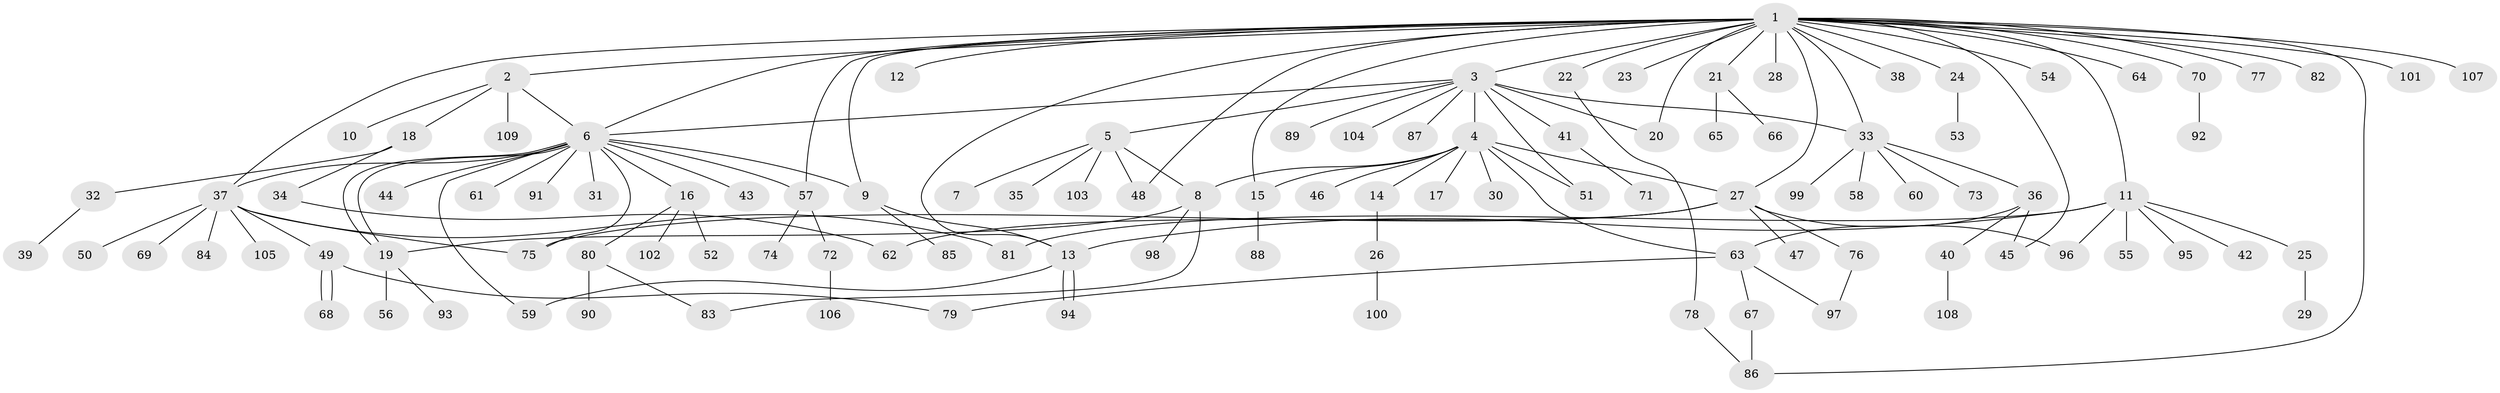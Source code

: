 // Generated by graph-tools (version 1.1) at 2025/01/03/09/25 03:01:37]
// undirected, 109 vertices, 139 edges
graph export_dot {
graph [start="1"]
  node [color=gray90,style=filled];
  1;
  2;
  3;
  4;
  5;
  6;
  7;
  8;
  9;
  10;
  11;
  12;
  13;
  14;
  15;
  16;
  17;
  18;
  19;
  20;
  21;
  22;
  23;
  24;
  25;
  26;
  27;
  28;
  29;
  30;
  31;
  32;
  33;
  34;
  35;
  36;
  37;
  38;
  39;
  40;
  41;
  42;
  43;
  44;
  45;
  46;
  47;
  48;
  49;
  50;
  51;
  52;
  53;
  54;
  55;
  56;
  57;
  58;
  59;
  60;
  61;
  62;
  63;
  64;
  65;
  66;
  67;
  68;
  69;
  70;
  71;
  72;
  73;
  74;
  75;
  76;
  77;
  78;
  79;
  80;
  81;
  82;
  83;
  84;
  85;
  86;
  87;
  88;
  89;
  90;
  91;
  92;
  93;
  94;
  95;
  96;
  97;
  98;
  99;
  100;
  101;
  102;
  103;
  104;
  105;
  106;
  107;
  108;
  109;
  1 -- 2;
  1 -- 3;
  1 -- 6;
  1 -- 9;
  1 -- 11;
  1 -- 12;
  1 -- 13;
  1 -- 15;
  1 -- 20;
  1 -- 21;
  1 -- 22;
  1 -- 23;
  1 -- 24;
  1 -- 27;
  1 -- 28;
  1 -- 33;
  1 -- 37;
  1 -- 38;
  1 -- 45;
  1 -- 48;
  1 -- 54;
  1 -- 57;
  1 -- 64;
  1 -- 70;
  1 -- 77;
  1 -- 82;
  1 -- 86;
  1 -- 101;
  1 -- 107;
  2 -- 6;
  2 -- 10;
  2 -- 18;
  2 -- 109;
  3 -- 4;
  3 -- 5;
  3 -- 6;
  3 -- 20;
  3 -- 33;
  3 -- 41;
  3 -- 51;
  3 -- 87;
  3 -- 89;
  3 -- 104;
  4 -- 8;
  4 -- 14;
  4 -- 15;
  4 -- 17;
  4 -- 27;
  4 -- 30;
  4 -- 46;
  4 -- 51;
  4 -- 63;
  5 -- 7;
  5 -- 8;
  5 -- 35;
  5 -- 48;
  5 -- 103;
  6 -- 9;
  6 -- 16;
  6 -- 19;
  6 -- 19;
  6 -- 31;
  6 -- 37;
  6 -- 43;
  6 -- 44;
  6 -- 57;
  6 -- 59;
  6 -- 61;
  6 -- 75;
  6 -- 91;
  8 -- 19;
  8 -- 83;
  8 -- 98;
  9 -- 13;
  9 -- 85;
  11 -- 13;
  11 -- 25;
  11 -- 42;
  11 -- 55;
  11 -- 81;
  11 -- 95;
  11 -- 96;
  13 -- 59;
  13 -- 94;
  13 -- 94;
  14 -- 26;
  15 -- 88;
  16 -- 52;
  16 -- 80;
  16 -- 102;
  18 -- 32;
  18 -- 34;
  19 -- 56;
  19 -- 93;
  21 -- 65;
  21 -- 66;
  22 -- 78;
  24 -- 53;
  25 -- 29;
  26 -- 100;
  27 -- 47;
  27 -- 62;
  27 -- 75;
  27 -- 76;
  27 -- 96;
  32 -- 39;
  33 -- 36;
  33 -- 58;
  33 -- 60;
  33 -- 73;
  33 -- 99;
  34 -- 62;
  36 -- 40;
  36 -- 45;
  36 -- 63;
  37 -- 49;
  37 -- 50;
  37 -- 69;
  37 -- 75;
  37 -- 81;
  37 -- 84;
  37 -- 105;
  40 -- 108;
  41 -- 71;
  49 -- 68;
  49 -- 68;
  49 -- 79;
  57 -- 72;
  57 -- 74;
  63 -- 67;
  63 -- 79;
  63 -- 97;
  67 -- 86;
  70 -- 92;
  72 -- 106;
  76 -- 97;
  78 -- 86;
  80 -- 83;
  80 -- 90;
}
